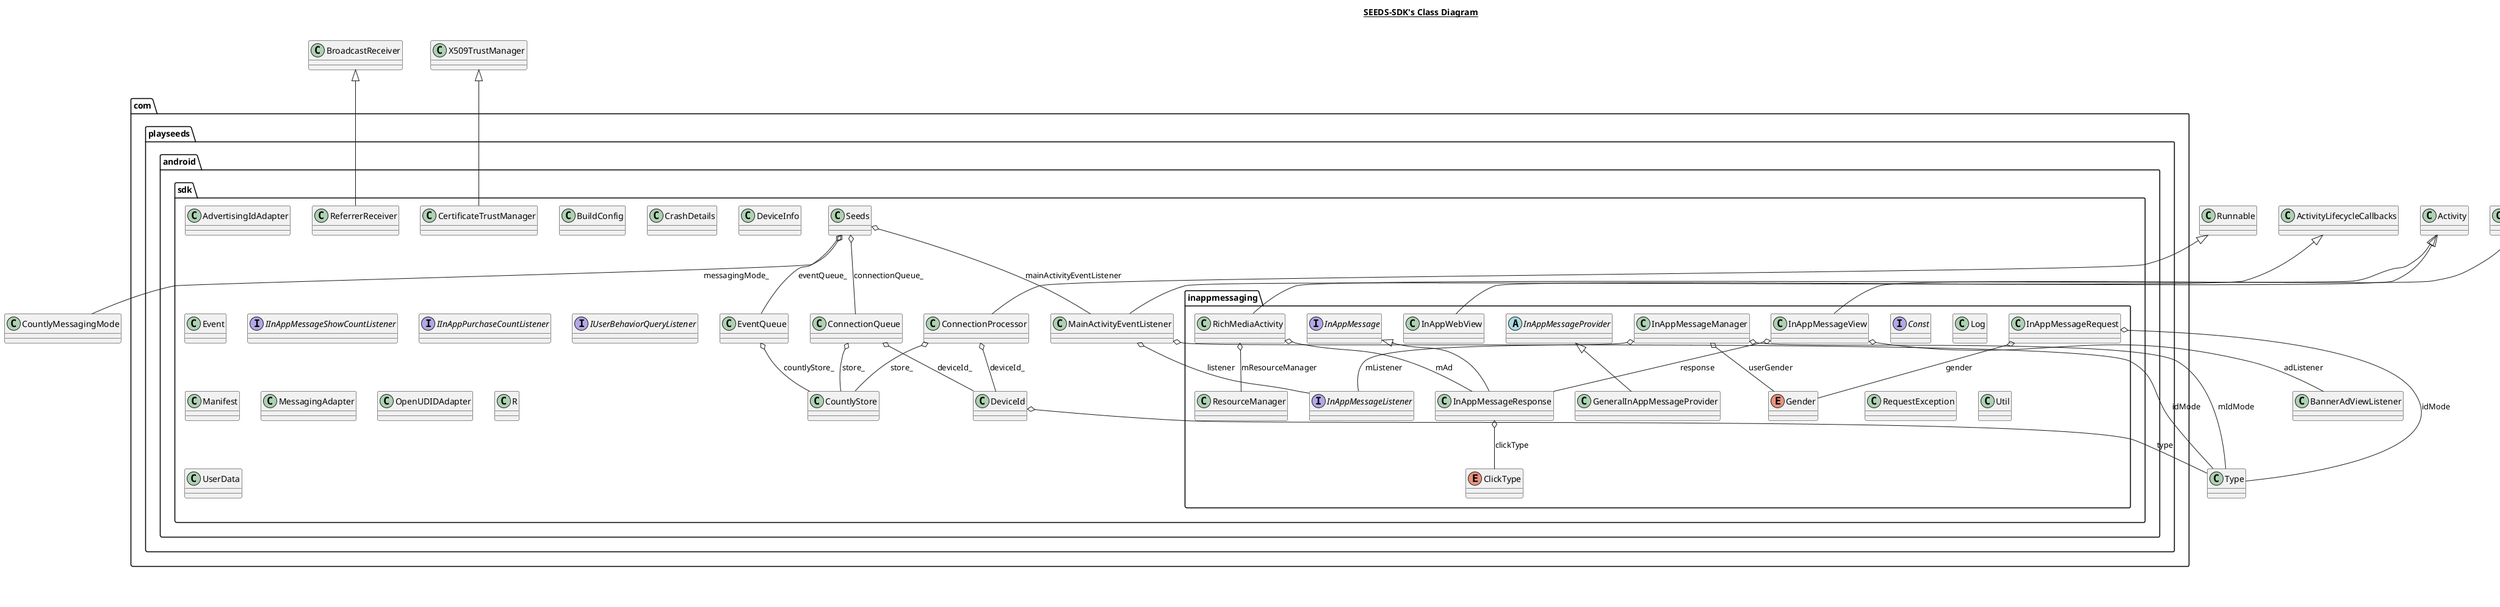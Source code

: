 @startuml

title __SEEDS-SDK's Class Diagram__\n

  package com.playseeds.android.sdk {
    class AdvertisingIdAdapter {
    }
  }
  

  package com.playseeds.android.sdk {
    class BuildConfig {
    }
  }
  

  package com.playseeds.android.sdk {
    class BuildConfig {
    }
  }
  

  package com.playseeds.android.sdk {
    class CertificateTrustManager {
    }
  }
  

  package com.playseeds.android.sdk {
    package com.playseeds.android.sdk.inappmessaging {
      enum ClickType {
      }
    }
  }
  

  package com.playseeds.android.sdk {
    class ConnectionProcessor {
    }
  }
  

  package com.playseeds.android.sdk {
    class ConnectionQueue {
    }
  }
  

  package com.playseeds.android.sdk {
    package com.playseeds.android.sdk.inappmessaging {
      interface Const {
      }
    }
  }
  

  package com.playseeds.android.sdk {
    class CountlyStore {
    }
  }
  

  package com.playseeds.android.sdk {
    class CrashDetails {
    }
  }
  

  package com.playseeds.android.sdk {
    class DeviceId {
    }
  }
  

  package com.playseeds.android.sdk {
    class DeviceInfo {
    }
  }
  

  package com.playseeds.android.sdk {
    class Event {
    }
  }
  

  package com.playseeds.android.sdk {
    class EventQueue {
    }
  }
  

  package com.playseeds.android.sdk {
    package com.playseeds.android.sdk.inappmessaging {
      enum Gender {
      }
    }
  }
  

  package com.playseeds.android.sdk {
    package com.playseeds.android.sdk.inappmessaging {
      class GeneralInAppMessageProvider {
      }
    }
  }
  

  package com.playseeds.android.sdk {
    interface IInAppMessageShowCountListener {
    }
  }
  

  package com.playseeds.android.sdk {
    interface IInAppPurchaseCountListener {
    }
  }
  

  package com.playseeds.android.sdk {
    interface IUserBehaviorQueryListener {
    }
  }
  

  package com.playseeds.android.sdk {
    package com.playseeds.android.sdk.inappmessaging {
      interface InAppMessage {
      }
    }
  }
  

  package com.playseeds.android.sdk {
    package com.playseeds.android.sdk.inappmessaging {
      interface InAppMessageListener {
      }
    }
  }
  

  package com.playseeds.android.sdk {
    package com.playseeds.android.sdk.inappmessaging {
      class InAppMessageManager {
      }
    }
  }
  

  package com.playseeds.android.sdk {
    package com.playseeds.android.sdk.inappmessaging {
      abstract class InAppMessageProvider {
      }
    }
  }
  

  package com.playseeds.android.sdk {
    package com.playseeds.android.sdk.inappmessaging {
      class InAppMessageRequest {
      }
    }
  }
  

  package com.playseeds.android.sdk {
    package com.playseeds.android.sdk.inappmessaging {
      class InAppMessageResponse {
      }
    }
  }
  

  package com.playseeds.android.sdk {
    package com.playseeds.android.sdk.inappmessaging {
      class InAppMessageView {
      }
    }
  }
  

  package com.playseeds.android.sdk {
    package com.playseeds.android.sdk.inappmessaging {
      class InAppWebView {
      }
    }
  }
  

  package com.playseeds.android.sdk {
    package com.playseeds.android.sdk.inappmessaging {
      class Log {
      }
    }
  }
  

  package com.playseeds.android.sdk {
    class MainActivityEventListener {
    }
  }
  

  package com.playseeds.android.sdk {
    class Manifest {
    }
  }
  

  package com.playseeds.android.sdk {
    class MessagingAdapter {
    }
  }
  

  package com.playseeds.android.sdk {
    class OpenUDIDAdapter {
    }
  }
  

  package org.openudid {
    class OpenUDID_manager {
    }
  }
  

  package org.openudid {
    class OpenUDID_service {
    }
  }
  

  package com.playseeds.android.sdk {
    class R {
    }
  }
  

  package com.playseeds.android.sdk {
    class ReferrerReceiver {
    }
  }
  

  package com.playseeds.android.sdk {
    package com.playseeds.android.sdk.inappmessaging {
      class RequestException {
      }
    }
  }
  

  package com.playseeds.android.sdk {
    package com.playseeds.android.sdk.inappmessaging {
      class ResourceManager {
      }
    }
  }
  

  package com.playseeds.android.sdk {
    package com.playseeds.android.sdk.inappmessaging {
      class RichMediaActivity {
      }
    }
  }
  

  package com.playseeds.android.sdk {
    class Seeds {
    }
  }
  

  package com.playseeds.android.sdk {
    class UserData {
    }
  }
  

  package com.playseeds.android.sdk {
    package com.playseeds.android.sdk.inappmessaging {
      class Util {
      }
    }
  }
  

  CertificateTrustManager -up-|> X509TrustManager
  ConnectionProcessor -up-|> Runnable
  ConnectionProcessor o-- CountlyStore : store_
  ConnectionProcessor o-- DeviceId : deviceId_
  ConnectionQueue o-- CountlyStore : store_
  ConnectionQueue o-- DeviceId : deviceId_
  DeviceId o-- Type : type
  EventQueue o-- CountlyStore : countlyStore_
  GeneralInAppMessageProvider -up-|> InAppMessageProvider
  InAppMessageManager o-- InAppMessageListener : mListener
  InAppMessageManager o-- Type : mIdMode
  InAppMessageManager o-- Gender : userGender
  InAppMessageRequest o-- Type : idMode
  InAppMessageRequest o-- Gender : gender
  InAppMessageResponse -up-|> InAppMessage
  InAppMessageResponse o-- ClickType : clickType
  InAppMessageView -up-|> RelativeLayout
  InAppMessageView o-- InAppMessageResponse : response
  InAppMessageView o-- BannerAdViewListener : adListener
  InAppWebView -up-|> Activity
  MainActivityEventListener -up-|> ActivityLifecycleCallbacks
  MainActivityEventListener o-- InAppMessageListener : listener
  MainActivityEventListener o-- Type : idMode
  OpenUDID_manager -up-|> ServiceConnection
  OpenUDID_service -up-|> Service
  ReferrerReceiver -up-|> BroadcastReceiver
  RichMediaActivity -up-|> Activity
  RichMediaActivity o-- ResourceManager : mResourceManager
  RichMediaActivity o-- InAppMessageResponse : mAd
  Seeds o-- ConnectionQueue : connectionQueue_
  Seeds o-- EventQueue : eventQueue_
  Seeds o-- CountlyMessagingMode : messagingMode_
  Seeds o-- MainActivityEventListener : mainActivityEventListener


right footer


PlantUML diagram generated by SketchIt! (https://bitbucket.org/pmesmeur/sketch.it)
For more information about this tool, please contact philippe.mesmeur@gmail.com
endfooter

@enduml
